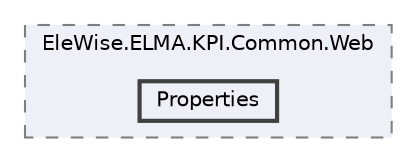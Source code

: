 digraph "Web/Modules/EleWise.ELMA.KPI.Common.Web/Properties"
{
 // LATEX_PDF_SIZE
  bgcolor="transparent";
  edge [fontname=Helvetica,fontsize=10,labelfontname=Helvetica,labelfontsize=10];
  node [fontname=Helvetica,fontsize=10,shape=box,height=0.2,width=0.4];
  compound=true
  subgraph clusterdir_dc0931c3dd765275962cf2e995cc45f0 {
    graph [ bgcolor="#edf0f7", pencolor="grey50", label="EleWise.ELMA.KPI.Common.Web", fontname=Helvetica,fontsize=10 style="filled,dashed", URL="dir_dc0931c3dd765275962cf2e995cc45f0.html",tooltip=""]
  dir_3651fc624cd9d0538acd60d1374b4a55 [label="Properties", fillcolor="#edf0f7", color="grey25", style="filled,bold", URL="dir_3651fc624cd9d0538acd60d1374b4a55.html",tooltip=""];
  }
}
